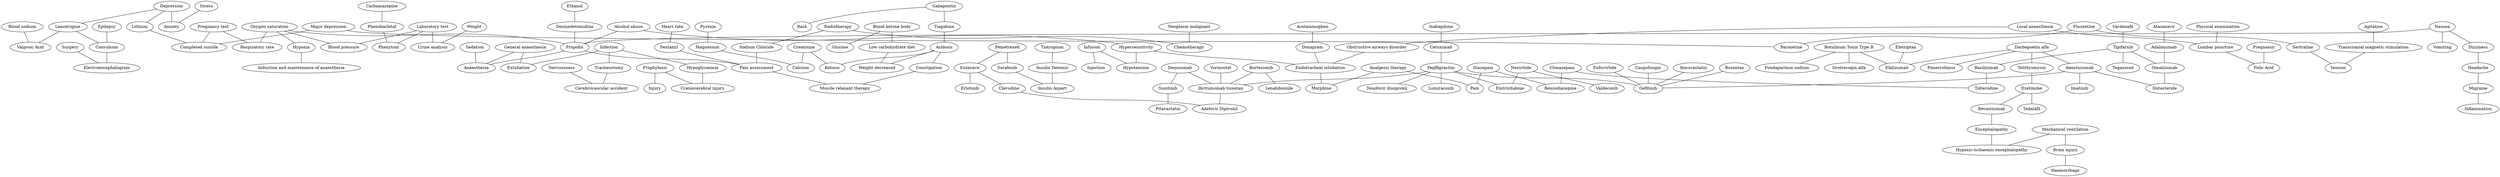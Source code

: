 strict graph layer0 {
	graph [name=layer0];
	node [label="\N"];
	8	[label="Blood sodium",
		level=1,
		src_id=172362,
		weight=0.0008013732933421005];
	7	[label="Valproic Acid",
		level=1,
		src_id=304,
		weight=0.0007739591523247016];
	8 -- 7	[level=1,
		weight=155.81];
	255	[label=Creatinine,
		src_id=9515,
		weight=0.00048359857990210226];
	23	[label=Calcium,
		level=1,
		src_id=1327,
		weight=0.0008071596430475295];
	255 -- 23	[level=1,
		weight=158.74];
	953	[label=Ketosis,
		level=1,
		src_id=179595,
		weight=0.0007408159079028841];
	255 -- 953	[level=1,
		weight=143.71];
	106	[label="Physical examination",
		level=1,
		src_id=183464,
		weight=0.0007161707666657242];
	279	[label="Lumbar puncture",
		level=1,
		src_id=180161,
		weight=0.0007393338383226371];
	106 -- 279	[level=1,
		weight=102.94];
	553	[label="Botulinum Toxin Type B",
		level=1,
		src_id=41,
		weight=0.0009014581881778];
	767	[label="Drotrecogin alfa",
		level=1,
		src_id=54,
		weight=0.0007666220608670227];
	553 -- 767	[level=1,
		weight=500.5];
	629	[label=Efalizumab,
		level=1,
		src_id=90,
		weight=0.0008119471057986142];
	553 -- 629	[level=1,
		weight=400.6];
	620	[label="Fondaparinux sodium",
		level=1,
		src_id=556,
		weight=0.0008957037924887894];
	553 -- 620	[level=1,
		weight=538.92];
	40	[label=Sedation,
		level=1,
		src_id=185679,
		weight=0.0008921182638408491];
	39	[label=Anaesthesia,
		level=1,
		src_id=170206,
		weight=0.0010249555278411748];
	40 -- 39	[level=1,
		weight=234.81];
	34	[label=Pregnancy,
		level=1,
		src_id=184014,
		weight=0.0007315656085678425];
	220	[label="Folic Acid",
		src_id=150,
		weight=0.00035701437243077454];
	34 -- 220	[level=1,
		weight=152.04];
	1086	[label=Denosumab,
		src_id=5719,
		weight=0.0003207043248779182];
	769	[label=Sunitinib,
		src_id=1251,
		weight=0.0006687923407330301];
	1086 -- 769	[level=1,
		weight=385.23];
	760	[label="Ibritumomab tiuxetan",
		src_id=75,
		weight=0.0006142940177688593];
	1086 -- 760	[level=1,
		weight=400.6];
	98	[label=Fluoxetine,
		src_id=461,
		weight=0.000701778009662595];
	230	[label=Sertraline,
		src_id=1088,
		weight=0.00038016014687186026];
	98 -- 230	[level=1,
		weight=134.2];
	235	[label=Paroxetine,
		src_id=701,
		weight=0.0003952438308531649];
	98 -- 235	[level=1,
		weight=231.54];
	97	[label="Analgesic therapy",
		level=1,
		src_id=170274,
		weight=0.0008028809601891186];
	14	[label=Pain,
		level=1,
		src_id=182630,
		weight=0.0010222469427316261];
	97 -- 14	[level=1,
		weight=213.25];
	43	[label=Morphine,
		src_id=286,
		weight=0.0006072009929645246];
	97 -- 43	[level=1,
		weight=138.79];
	17	[label=Prophylaxis,
		level=1,
		src_id=184239,
		weight=0.0007225134731617209];
	21	[label=Injury,
		level=1,
		src_id=179153,
		weight=0.0008522379921686377];
	17 -- 21	[level=1,
		weight=110.89];
	252	[label="Craniocerebral injury",
		src_id=174523,
		weight=0.0004549600206607043];
	17 -- 252	[level=1,
		weight=124.16];
	4	[label=Carbamazepine,
		level=1,
		src_id=551,
		weight=0.0011025903729030447];
	16	[label=Phenobarbital,
		level=1,
		src_id=1158,
		weight=0.0007926003118923781];
	4 -- 16	[level=1,
		weight=122.22];
	713	[label=Vorinostat,
		level=1,
		src_id=2413,
		weight=0.0007660023626719703];
	713 -- 760	[level=1,
		weight=385.23];
	417	[label="Oxygen saturation",
		src_id=182603,
		weight=0.0006988962305931469];
	86	[label=Hypoxia,
		level=1,
		src_id=178678,
		weight=0.0007406286929741318];
	417 -- 86	[level=1,
		weight=167.5];
	462	[label="Respiratory rate",
		src_id=185143,
		weight=0.00048193022887532694];
	417 -- 462	[level=1,
		weight=198.16];
	44	[label="Blood pressure",
		level=1,
		src_id=172305,
		weight=0.0009486490153014943];
	417 -- 44	[level=1,
		weight=180.31];
	160	[label=Propofol,
		level=1,
		src_id=804,
		weight=0.0008170600758948898];
	417 -- 160	[level=1,
		weight=211.32];
	61	[label=Clonazepam,
		src_id=1052,
		weight=0.000556385863447892];
	37	[label=Benzodiazepine,
		src_id=10185,
		weight=0.0007014856749394889];
	61 -- 37	[level=1,
		weight=162.13];
	1046	[label=Tolterodine,
		src_id=1021,
		weight=0.0004405764178397217];
	61 -- 1046	[level=1,
		weight=143.71];
	524	[label=Vardenafil,
		level=1,
		src_id=848,
		weight=0.0008372496739552117];
	558	[label=Tipifarnib,
		level=1,
		src_id=4671,
		weight=0.0009152018166876008];
	524 -- 558	[level=1,
		weight=400.6];
	598	[label=Eletriptan,
		level=1,
		src_id=207,
		weight=0.0008020786577466954];
	598 -- 629	[level=1,
		weight=400.6];
	364	[label=Atazanavir,
		level=1,
		src_id=1056,
		weight=0.0008467201524450459];
	385	[label=Adalimumab,
		level=1,
		src_id=50,
		weight=0.0008961570859649793];
	364 -- 385	[level=1,
		weight=375.63];
	22	[label=Stress,
		level=1,
		src_id=186464,
		weight=0.000736965614707065];
	25	[label=Anxiety,
		level=1,
		src_id=170661,
		weight=0.0007563978864552505];
	22 -- 25	[level=1,
		weight=64.96];
	635	[label="Alcohol abuse",
		src_id=169954,
		weight=0.00029037030871630114];
	107	[label=Hypersensitivity,
		level=1,
		src_id=178510,
		weight=0.0009967204508806158];
	635 -- 107	[level=1,
		weight=182.64];
	635 -- 160	[level=1,
		weight=167.5];
	18	[label=Depression,
		level=1,
		src_id=175023,
		weight=0.0007207416873454991];
	13	[label=Lamotrigine,
		level=1,
		src_id=542,
		weight=0.0007095421251739463];
	18 -- 13	[level=1,
		weight=142.24];
	80	[label=Lithium,
		src_id=1316,
		weight=0.0005186561225252553];
	18 -- 80	[level=1,
		weight=117.32];
	18 -- 25	[level=1,
		weight=348.75];
	685	[label=Ixabepilone,
		level=1,
		src_id=4567,
		weight=0.0007320676644013988];
	594	[label=Cetuximab,
		level=1,
		src_id=2,
		weight=0.0009217109554026744];
	685 -- 594	[level=1,
		weight=429.14];
	373	[label=Bosentan,
		level=1,
		src_id=546,
		weight=0.0009643685767219644];
	343	[label=Gefitinib,
		level=1,
		src_id=308,
		weight=0.0011314963743790413];
	373 -- 343	[level=1,
		weight=480.52];
	10	[label=Surgery,
		level=1,
		src_id=186589,
		weight=0.0008322721648341127];
	9	[label=Electroencephalogram,
		level=1,
		src_id=175720,
		weight=0.0007865135875333406];
	10 -- 9	[level=1,
		weight=129.61];
	38	[label=Infection,
		level=1,
		src_id=178954,
		weight=0.0011114771911690483];
	146	[label=Hypoglycaemia,
		src_id=178590,
		weight=0.00047725257561421726];
	38 -- 146	[level=1,
		weight=118.53];
	1287	[label=Tracheostomy,
		src_id=187282,
		weight=0.00025747938776624063];
	38 -- 1287	[level=1,
		weight=125.88];
	880	[label=Extubation,
		src_id=176387,
		weight=0.0003755054909305661];
	38 -- 880	[level=1,
		weight=177.29];
	597	[label=Nesiritide,
		level=1,
		src_id=4621,
		weight=0.0009444605474357639];
	562	[label=Valdecoxib,
		level=1,
		src_id=567,
		weight=0.0007406173292239725];
	597 -- 562	[level=1,
		weight=364.27];
	546	[label=Emtricitabine,
		level=1,
		src_id=865,
		weight=0.0009347967727906894];
	597 -- 546	[level=1,
		weight=500.5];
	578	[label=Pemetrexed,
		level=1,
		src_id=629,
		weight=0.000963450236129244];
	671	[label=Entecavir,
		level=1,
		src_id=431,
		weight=0.0009264551635301999];
	578 -- 671	[level=1,
		weight=467.2];
	742	[label=Sorafenib,
		src_id=387,
		weight=0.0006501129226921785];
	578 -- 742	[level=1,
		weight=500.5];
	237	[label="Mechanical ventilation",
		src_id=180615,
		weight=0.000436290193978066];
	71	[label="Brain injury",
		src_id=172600,
		weight=0.0006137366899907612];
	237 -- 71	[level=1,
		weight=125.88];
	474	[label="Hypoxic-ischaemic encephalopathy",
		src_id=178679,
		weight=0.0003528820967427824];
	237 -- 474	[level=1,
		weight=100.9];
	591	[label=Tiotropium,
		level=1,
		src_id=1352,
		weight=0.0008634697952427359];
	666	[label="Insulin Detemir",
		level=1,
		src_id=1281,
		weight=0.0007328184297236786];
	591 -- 666	[level=1,
		weight=429.14];
	309	[label="Local anaesthesia",
		src_id=180103,
		weight=0.000486713329612746];
	1477	[label="Obstructive airways disorder",
		src_id=181997,
		weight=0.00031354362424165924];
	309 -- 1477	[level=1,
		weight=200.8];
	309 -- 279	[level=1,
		weight=308.38];
	6	[label=Phenytoin,
		level=1,
		src_id=243,
		weight=0.0009228154423951928];
	16 -- 6	[level=1,
		weight=158.11];
	2457	[label="Pregnancy test",
		src_id=184020,
		weight=0.0003314161063469755];
	2457 -- 462	[level=1,
		weight=154.69];
	242	[label="Completed suicide",
		src_id=174010,
		weight=0.0004416000046459869];
	2457 -- 242	[level=1,
		weight=143.71];
	397	[label=Tension,
		src_id=186772,
		weight=0.00031651681267921025];
	230 -- 397	[level=1,
		weight=100.9];
	13 -- 7	[level=1,
		weight=172.8];
	1	[label=Convulsion,
		level=1,
		src_id=174366,
		weight=0.00211179083454676];
	13 -- 1	[level=1,
		weight=101.67];
	428	[label="Darbepoetin alfa",
		level=1,
		src_id=12,
		weight=0.0010129274041265023];
	608	[label=Telithromycin,
		level=1,
		src_id=962,
		weight=0.0008932092135476258];
	428 -- 608	[level=1,
		weight=474.21];
	428 -- 629	[level=1,
		weight=474.21];
	517	[label=Pimecrolimus,
		level=1,
		src_id=327,
		weight=0.0009915391499522041];
	428 -- 517	[level=1,
		weight=400.6];
	322	[label=Alemtuzumab,
		level=1,
		src_id=82,
		weight=0.0011133451830804997];
	428 -- 322	[level=1,
		weight=480.52];
	32	[label=Infusion,
		level=1,
		src_id=179021,
		weight=0.00076665201775738];
	11	[label=Injection,
		level=1,
		src_id=179084,
		weight=0.00084967634771643];
	32 -- 11	[level=1,
		weight=96.14];
	104	[label=Hypotension,
		level=1,
		src_id=178653,
		weight=0.0009218299186665735];
	32 -- 104	[level=1,
		weight=120.88];
	144	[label="Endotracheal intubation",
		level=1,
		src_id=175952,
		weight=0.0010128806153906697];
	1477 -- 144	[level=1,
		weight=167.5];
	80 -- 242	[level=1,
		weight=132.45];
	68	[label=Nausea,
		level=1,
		src_id=181546,
		weight=0.0009960979336730263];
	92	[label=Dizziness,
		level=1,
		src_id=175317,
		weight=0.0008378243477145591];
	68 -- 92	[level=1,
		weight=132.97];
	68 -- 160	[level=1,
		weight=200.8];
	41	[label=Vomiting,
		level=1,
		src_id=188709,
		weight=0.0009932254743648535];
	68 -- 41	[level=1,
		weight=132.62];
	775	[label=Pitavastatin,
		level=1,
		src_id=7821,
		weight=0.0007221392979997045];
	769 -- 775	[level=1,
		weight=375.63];
	279 -- 220	[level=1,
		weight=91.82];
	33	[label=Headache,
		level=1,
		src_id=177790,
		weight=0.00077696988333892];
	92 -- 33	[level=1,
		weight=207.69];
	48	[label=Gabapentin,
		level=1,
		src_id=982,
		weight=0.0008472249856898036];
	263	[label=Tiagabine,
		src_id=892,
		weight=0.0004941464690866316];
	48 -- 263	[level=1,
		weight=198.94];
	99	[label=Rash,
		level=1,
		src_id=184786,
		weight=0.0008182147395468692];
	48 -- 99	[level=1,
		weight=173.24];
	519	[label=Bortezomib,
		level=1,
		src_id=179,
		weight=0.0008516174589830954];
	519 -- 760	[level=1,
		weight=471.12];
	741	[label=Lenalidomide,
		level=1,
		src_id=469,
		weight=0.0007277812643897818];
	519 -- 741	[level=1,
		weight=334.0];
	533	[label=Enfuvirtide,
		level=1,
		src_id=102,
		weight=0.000991389289108246];
	533 -- 343	[level=1,
		weight=526.79];
	3	[label=Diazepam,
		level=1,
		src_id=815,
		weight=0.0012517380471426484];
	3 -- 14	[level=1,
		weight=152.36];
	3 -- 37	[level=1,
		weight=140.1];
	77	[label="Heart rate",
		level=1,
		src_id=177799,
		weight=0.0007572151782260456];
	121	[label=Fentanyl,
		src_id=799,
		weight=0.0006651732970651403];
	77 -- 121	[level=1,
		weight=106.16];
	111	[label=Migraine,
		src_id=180996,
		weight=0.0004977216535274074];
	33 -- 111	[level=1,
		weight=120.22];
	793	[label="Blood ketone body",
		level=1,
		src_id=172233,
		weight=0.0008226966849958868];
	57	[label=Glucose,
		level=1,
		src_id=8280,
		weight=0.0007623263842260009];
	793 -- 57	[level=1,
		weight=105.47];
	3686	[label="Low carbohydrate diet",
		src_id=180136,
		weight=0.0002592517941036785];
	793 -- 3686	[level=1,
		weight=282.77];
	421	[label=Radiotherapy,
		src_id=184752,
		weight=0.00032902367665876495];
	53	[label="Sodium Chloride",
		level=1,
		src_id=8096,
		weight=0.0008494465568845872];
	421 -- 53	[level=1,
		weight=154.69];
	162	[label=Chemotherapy,
		src_id=173517,
		weight=0.0005869239687718568];
	421 -- 162	[level=1,
		weight=297.33];
	65	[label=Acetaminophen,
		level=1,
		src_id=307,
		weight=0.0008974722409844956];
	2507	[label=Doxapram,
		src_id=548,
		weight=0.00014533314480856657];
	65 -- 2507	[level=1,
		weight=134.2];
	1506	[label="Pain assessment",
		src_id=182631,
		weight=0.0003850115046503282];
	121 -- 1506	[level=1,
		weight=250.75];
	304	[label="Major depression",
		src_id=180375,
		weight=0.00046653563113462017];
	304 -- 242	[level=1,
		weight=250.75];
	304 -- 235	[level=1,
		weight=191.29];
	400	[label=Omalizumab,
		level=1,
		src_id=42,
		weight=0.0010370674450034133];
	385 -- 400	[level=1,
		weight=440.56];
	391	[label=Ezetimibe,
		level=1,
		src_id=959,
		weight=0.0010894612491933154];
	608 -- 391	[level=1,
		weight=500.5];
	29	[label=Agitation,
		level=1,
		src_id=169902,
		weight=0.0007453077401135728];
	896	[label="Transcranial magnetic stimulation",
		src_id=187294,
		weight=0.00024897506411926477];
	29 -- 896	[level=1,
		weight=267.4];
	36	[label=Pyrexia,
		level=1,
		src_id=184658,
		weight=0.0012168597746504836];
	126	[label=Magnesium,
		src_id=1330,
		weight=0.000495930706978174];
	36 -- 126	[level=1,
		weight=143.71];
	560	[label=Pegfilgrastim,
		level=1,
		src_id=19,
		weight=0.0010096155476091318];
	594 -- 560	[level=1,
		weight=471.12];
	47	[label=Haemorrhage,
		level=1,
		src_id=177684,
		weight=0.000767368097958346];
	71 -- 47	[level=1,
		weight=158.74];
	871	[label="Insulin Aspart",
		src_id=1280,
		weight=0.0003730864543005049];
	666 -- 871	[level=1,
		weight=500.5];
	896 -- 397	[level=1,
		weight=100.9];
	56	[label="Neoplasm malignant",
		level=1,
		src_id=181636,
		weight=0.0008666842169519054];
	56 -- 162	[level=1,
		weight=182.64];
	305	[label=Acidosis,
		src_id=169637,
		weight=0.0004996145206638148];
	263 -- 305	[level=1,
		weight=182.64];
	377	[label=Bevacizumab,
		level=1,
		src_id=105,
		weight=0.0008618132379693541];
	391 -- 377	[level=1,
		weight=367.3];
	350	[label=Tadalafil,
		level=1,
		src_id=806,
		weight=0.0009418586561948928];
	391 -- 350	[level=1,
		weight=462.08];
	689	[label=Caspofungin,
		level=1,
		src_id=507,
		weight=0.0008793276447376148];
	689 -- 343	[level=1,
		weight=526.79];
	560 -- 760	[level=1,
		weight=467.2];
	560 -- 343	[level=1,
		weight=600.4];
	571	[label="Tenofovir disoproxil",
		level=1,
		src_id=291,
		weight=0.0009357611255514337];
	560 -- 571	[level=1,
		weight=529.88];
	560 -- 546	[level=1,
		weight=474.21];
	587	[label=Lumiracoxib,
		level=1,
		src_id=1266,
		weight=0.000760448692830453];
	560 -- 587	[level=1,
		weight=381.57];
	180	[label="Weight decreased",
		src_id=188823,
		weight=0.0004705693678848499];
	3686 -- 180	[level=1,
		weight=182.64];
	124	[label="General anaesthesia",
		level=1,
		src_id=177267,
		weight=0.0009671511124220577];
	124 -- 39	[level=1,
		weight=200.8];
	124 -- 880	[level=1,
		weight=231.54];
	53 -- 1506	[level=1,
		weight=200.8];
	2507 -- 144	[level=1,
		weight=200.8];
	209	[label="Laboratory test",
		src_id=179654,
		weight=0.0005217621393613566];
	209 -- 44	[level=1,
		weight=125.88];
	209 -- 6	[level=1,
		weight=121.57];
	909	[label="Urine analysis",
		src_id=187884,
		weight=0.0003743630344061708];
	209 -- 909	[level=1,
		weight=334.0];
	45	[label=Encephalopathy,
		level=1,
		src_id=175833,
		weight=0.0008112270086955067];
	377 -- 45	[level=1,
		weight=129.9];
	427	[label=Constipation,
		src_id=174340,
		weight=0.0005014284555463587];
	305 -- 427	[level=1,
		weight=200.8];
	305 -- 180	[level=1,
		weight=200.8];
	305 -- 953	[level=1,
		weight=231.54];
	146 -- 252	[level=1,
		weight=118.53];
	558 -- 400	[level=1,
		weight=445.0];
	536	[label=Tegaserod,
		level=1,
		src_id=1063,
		weight=0.0009188385774880433];
	558 -- 536	[level=1,
		weight=353.59];
	1962	[label=Basiliximab,
		src_id=72,
		weight=0.00017306190474425666];
	558 -- 1962	[level=1,
		weight=167.5];
	409	[label="Muscle relaxant therapy",
		src_id=181266,
		weight=0.00044122522325660104];
	427 -- 409	[level=1,
		weight=182.64];
	26	[label="Induction and maintenance of anaesthesia",
		level=1,
		src_id=178930,
		weight=0.0007992499684150461];
	86 -- 26	[level=1,
		weight=116.27];
	5	[label=Nervousness,
		level=1,
		src_id=181699,
		weight=0.001063418332594722];
	54	[label="Cerebrovascular accident",
		level=1,
		src_id=173414,
		weight=0.0008996750643322995];
	5 -- 54	[level=1,
		weight=100.9];
	45 -- 474	[level=1,
		weight=167.5];
	2	[label=Epilepsy,
		level=1,
		src_id=176107,
		weight=0.001528686244170398];
	2 -- 1	[level=1,
		weight=396.74];
	81	[label=Inflammation,
		level=1,
		src_id=178993,
		weight=0.0007692596857181851];
	111 -- 81	[level=1,
		weight=138.79];
	1287 -- 54	[level=1,
		weight=131.3];
	696	[label="Adefovir Dipivoxil",
		level=1,
		src_id=704,
		weight=0.000734801345815369];
	760 -- 696	[level=1,
		weight=545.91];
	27	[label=Ethanol,
		level=1,
		src_id=884,
		weight=0.0007508145836391815];
	1100	[label=Dexmedetomidine,
		src_id=620,
		weight=0.0003286950542563441];
	27 -- 1100	[level=1,
		weight=118.53];
	478	[label=Erlotinib,
		level=1,
		src_id=517,
		weight=0.0007729876132191179];
	671 -- 478	[level=1,
		weight=381.57];
	868	[label=Clevudine,
		src_id=5745,
		weight=0.0004684863162820275];
	671 -- 868	[level=1,
		weight=545.91];
	1100 -- 160	[level=1,
		weight=286.43];
	507	[label=Rosuvastatin,
		level=1,
		src_id=1082,
		weight=0.0007777704093352201];
	507 -- 343	[level=1,
		weight=408.0];
	497	[label=Dutasteride,
		level=1,
		src_id=1110,
		weight=0.0010300789134302269];
	400 -- 497	[level=1,
		weight=500.5];
	742 -- 871	[level=1,
		weight=500.5];
	322 -- 343	[level=1,
		weight=520.48];
	322 -- 497	[level=1,
		weight=455.09];
	271	[label=Imatinib,
		level=1,
		src_id=606,
		weight=0.0008930823862417737];
	322 -- 271	[level=1,
		weight=460.0];
	126 -- 23	[level=1,
		weight=175.73];
	107 -- 144	[level=1,
		weight=177.29];
	107 -- 104	[level=1,
		weight=223.0];
	144 -- 43	[level=1,
		weight=231.54];
	160 -- 1506	[level=1,
		weight=200.8];
	160 -- 39	[level=1,
		weight=250.75];
	1962 -- 1046	[level=1,
		weight=167.5];
	1 -- 9	[level=1,
		weight=186.53];
	1506 -- 409	[level=1,
		weight=182.64];
	868 -- 696	[level=1,
		weight=600.4];
	19	[label=Weight,
		level=1,
		src_id=188818,
		weight=0.0007626919060479001];
	19 -- 909	[level=1,
		weight=122.09];
}
